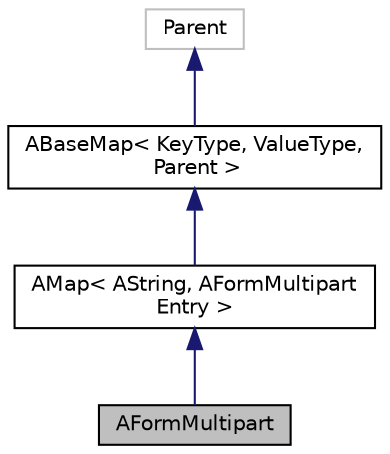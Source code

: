 digraph "AFormMultipart"
{
 // LATEX_PDF_SIZE
  edge [fontname="Helvetica",fontsize="10",labelfontname="Helvetica",labelfontsize="10"];
  node [fontname="Helvetica",fontsize="10",shape=record];
  Node1 [label="AFormMultipart",height=0.2,width=0.4,color="black", fillcolor="grey75", style="filled", fontcolor="black",tooltip="Web multipart/form-data representation."];
  Node2 -> Node1 [dir="back",color="midnightblue",fontsize="10",style="solid",fontname="Helvetica"];
  Node2 [label="AMap\< AString, AFormMultipart\lEntry \>",height=0.2,width=0.4,color="black", fillcolor="white", style="filled",URL="$classAMap.html",tooltip=" "];
  Node3 -> Node2 [dir="back",color="midnightblue",fontsize="10",style="solid",fontname="Helvetica"];
  Node3 [label="ABaseMap\< KeyType, ValueType,\l Parent \>",height=0.2,width=0.4,color="black", fillcolor="white", style="filled",URL="$classABaseMap.html",tooltip="Base class for maps with AUI extensions."];
  Node4 -> Node3 [dir="back",color="midnightblue",fontsize="10",style="solid",fontname="Helvetica"];
  Node4 [label="Parent",height=0.2,width=0.4,color="grey75", fillcolor="white", style="filled",tooltip=" "];
}
